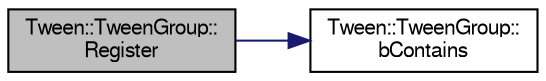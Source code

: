 digraph "Tween::TweenGroup::Register"
{
  bgcolor="transparent";
  edge [fontname="FreeSans",fontsize="10",labelfontname="FreeSans",labelfontsize="10"];
  node [fontname="FreeSans",fontsize="10",shape=record];
  rankdir="LR";
  Node1 [label="Tween::TweenGroup::\lRegister",height=0.2,width=0.4,color="black", fillcolor="grey75", style="filled" fontcolor="black"];
  Node1 -> Node2 [color="midnightblue",fontsize="10",style="solid",fontname="FreeSans"];
  Node2 [label="Tween::TweenGroup::\lbContains",height=0.2,width=0.4,color="black",URL="$d5/d6a/classTween_1_1TweenGroup.html#afbd17077cfc15536a30b7e82f627cc10"];
}
